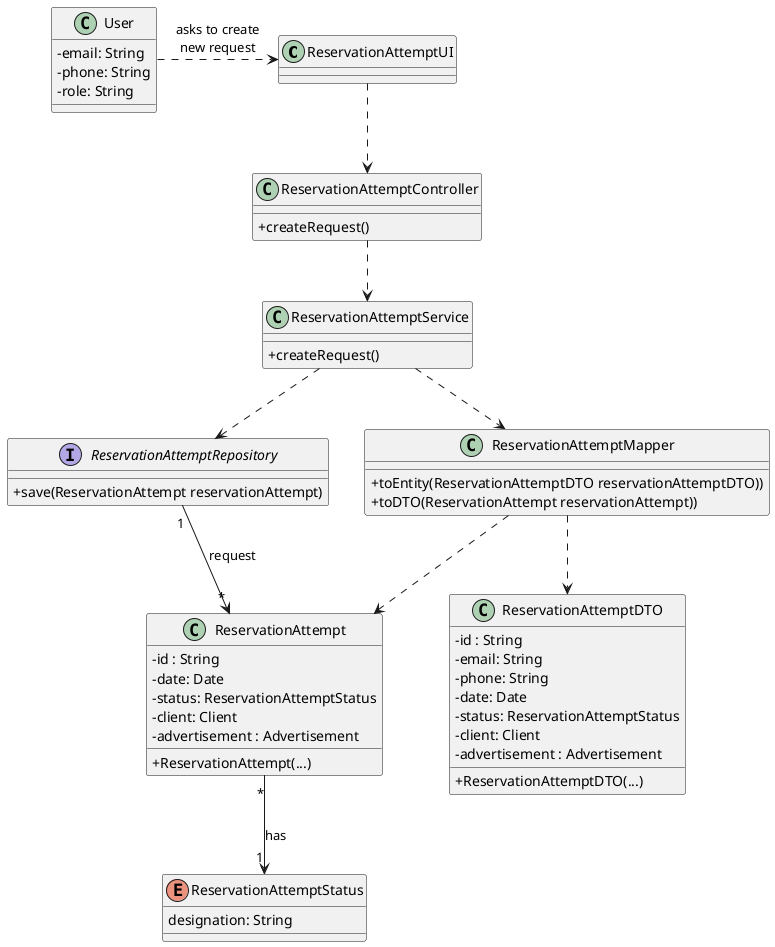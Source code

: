 @startuml
skinparam packageStyle rectangle
skinparam shadowing false
skinparam linetype polyline
skinparam classAttributeIconSize 0


class ReservationAttemptUI {
}

class ReservationAttemptController {
    + createRequest()
}

class ReservationAttemptService {
   + createRequest()
}

interface ReservationAttemptRepository {
    + save(ReservationAttempt reservationAttempt)
}


class ReservationAttempt {
    - id : String
    - date: Date
    - status: ReservationAttemptStatus
    - client: Client
    - advertisement : Advertisement
    + ReservationAttempt(...)
}

enum ReservationAttemptStatus {
    designation: String
}

class ReservationAttemptMapper {
    + toEntity(ReservationAttemptDTO reservationAttemptDTO))
    + toDTO(ReservationAttempt reservationAttempt))
}

class ReservationAttemptDTO {
    - id : String
    - email: String
    - phone: String
    - date: Date
    - status: ReservationAttemptStatus
    - client: Client
    - advertisement : Advertisement
    + ReservationAttemptDTO(...)
}

class User {
    - email: String
    - phone: String
    - role: String
}

' --- Relacionamentos ---
User .> ReservationAttemptUI : asks to create\nnew request
ReservationAttemptUI ..> ReservationAttemptController
ReservationAttemptController ..> ReservationAttemptService
ReservationAttemptService ..> ReservationAttemptRepository
ReservationAttemptService ..> ReservationAttemptMapper
ReservationAttemptMapper ..> ReservationAttempt
ReservationAttemptMapper ..> ReservationAttemptDTO
ReservationAttemptRepository "1" --> "*" ReservationAttempt : request
ReservationAttempt "*" --> "1" ReservationAttemptStatus : has
@enduml